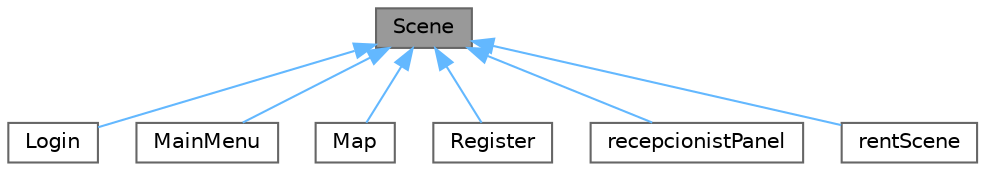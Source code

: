 digraph "Scene"
{
 // INTERACTIVE_SVG=YES
 // LATEX_PDF_SIZE
  bgcolor="transparent";
  edge [fontname=Helvetica,fontsize=10,labelfontname=Helvetica,labelfontsize=10];
  node [fontname=Helvetica,fontsize=10,shape=box,height=0.2,width=0.4];
  Node1 [id="Node000001",label="Scene",height=0.2,width=0.4,color="gray40", fillcolor="grey60", style="filled", fontcolor="black",tooltip=" "];
  Node1 -> Node2 [id="edge7_Node000001_Node000002",dir="back",color="steelblue1",style="solid",tooltip=" "];
  Node2 [id="Node000002",label="Login",height=0.2,width=0.4,color="gray40", fillcolor="white", style="filled",URL="$a01565.html",tooltip=" "];
  Node1 -> Node3 [id="edge8_Node000001_Node000003",dir="back",color="steelblue1",style="solid",tooltip=" "];
  Node3 [id="Node000003",label="MainMenu",height=0.2,width=0.4,color="gray40", fillcolor="white", style="filled",URL="$a01573.html",tooltip=" "];
  Node1 -> Node4 [id="edge9_Node000001_Node000004",dir="back",color="steelblue1",style="solid",tooltip=" "];
  Node4 [id="Node000004",label="Map",height=0.2,width=0.4,color="gray40", fillcolor="white", style="filled",URL="$a01577.html",tooltip=" "];
  Node1 -> Node5 [id="edge10_Node000001_Node000005",dir="back",color="steelblue1",style="solid",tooltip=" "];
  Node5 [id="Node000005",label="Register",height=0.2,width=0.4,color="gray40", fillcolor="white", style="filled",URL="$a01585.html",tooltip=" "];
  Node1 -> Node6 [id="edge11_Node000001_Node000006",dir="back",color="steelblue1",style="solid",tooltip=" "];
  Node6 [id="Node000006",label="recepcionistPanel",height=0.2,width=0.4,color="gray40", fillcolor="white", style="filled",URL="$a01581.html",tooltip=" "];
  Node1 -> Node7 [id="edge12_Node000001_Node000007",dir="back",color="steelblue1",style="solid",tooltip=" "];
  Node7 [id="Node000007",label="rentScene",height=0.2,width=0.4,color="gray40", fillcolor="white", style="filled",URL="$a01589.html",tooltip=" "];
}
